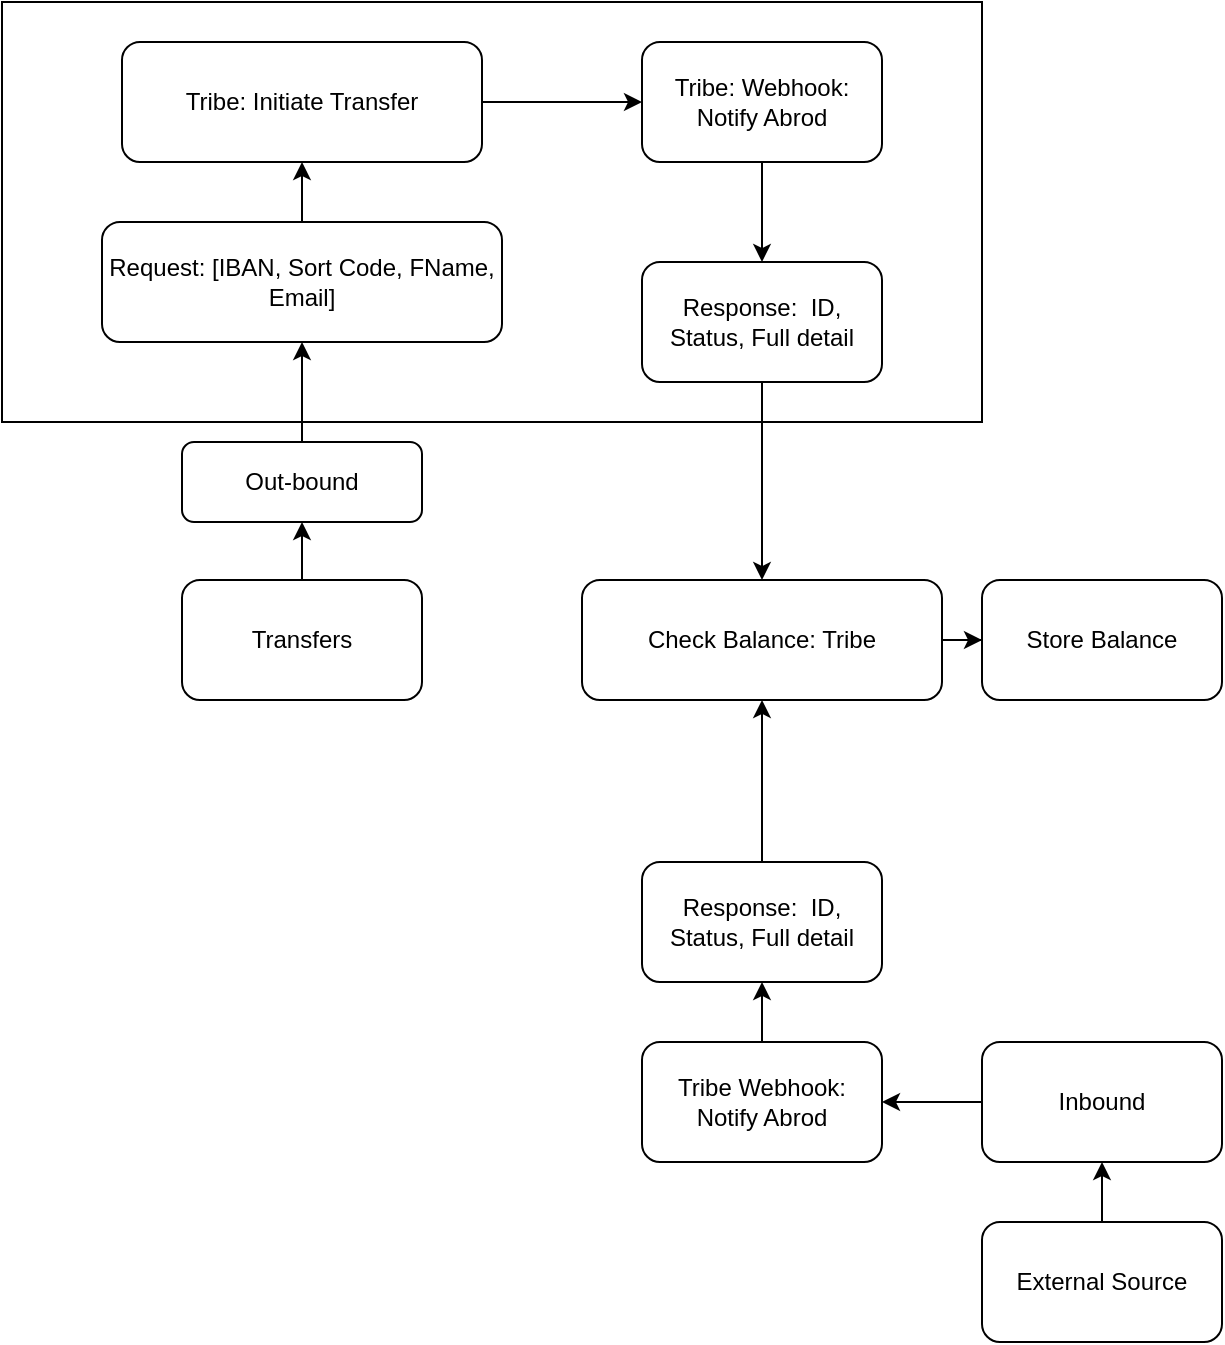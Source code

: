 <mxfile version="21.6.1" type="github">
  <diagram name="Page-1" id="ygdazxsSH9HhO-OBPJuW">
    <mxGraphModel dx="880" dy="399" grid="1" gridSize="10" guides="1" tooltips="1" connect="1" arrows="1" fold="1" page="1" pageScale="1" pageWidth="827" pageHeight="1169" math="0" shadow="0">
      <root>
        <mxCell id="0" />
        <mxCell id="1" parent="0" />
        <mxCell id="JKOrujhScbDTVN5xzGfK-1" value="" style="rounded=0;whiteSpace=wrap;html=1;" vertex="1" parent="1">
          <mxGeometry x="60" y="860" width="490" height="210" as="geometry" />
        </mxCell>
        <mxCell id="JKOrujhScbDTVN5xzGfK-2" value="" style="edgeStyle=orthogonalEdgeStyle;rounded=0;orthogonalLoop=1;jettySize=auto;html=1;" edge="1" parent="1" source="JKOrujhScbDTVN5xzGfK-3" target="JKOrujhScbDTVN5xzGfK-5">
          <mxGeometry relative="1" as="geometry" />
        </mxCell>
        <mxCell id="JKOrujhScbDTVN5xzGfK-3" value="Transfers" style="rounded=1;whiteSpace=wrap;html=1;" vertex="1" parent="1">
          <mxGeometry x="150" y="1149" width="120" height="60" as="geometry" />
        </mxCell>
        <mxCell id="JKOrujhScbDTVN5xzGfK-4" value="" style="edgeStyle=orthogonalEdgeStyle;rounded=0;orthogonalLoop=1;jettySize=auto;html=1;" edge="1" parent="1" source="JKOrujhScbDTVN5xzGfK-5" target="JKOrujhScbDTVN5xzGfK-7">
          <mxGeometry relative="1" as="geometry" />
        </mxCell>
        <mxCell id="JKOrujhScbDTVN5xzGfK-5" value="Out-bound" style="whiteSpace=wrap;html=1;rounded=1;" vertex="1" parent="1">
          <mxGeometry x="150" y="1080" width="120" height="40" as="geometry" />
        </mxCell>
        <mxCell id="JKOrujhScbDTVN5xzGfK-6" value="" style="edgeStyle=orthogonalEdgeStyle;rounded=0;orthogonalLoop=1;jettySize=auto;html=1;" edge="1" parent="1" source="JKOrujhScbDTVN5xzGfK-7" target="JKOrujhScbDTVN5xzGfK-9">
          <mxGeometry relative="1" as="geometry" />
        </mxCell>
        <mxCell id="JKOrujhScbDTVN5xzGfK-7" value="Request: [IBAN, Sort Code, FName, Email]" style="whiteSpace=wrap;html=1;rounded=1;" vertex="1" parent="1">
          <mxGeometry x="110" y="970" width="200" height="60" as="geometry" />
        </mxCell>
        <mxCell id="JKOrujhScbDTVN5xzGfK-8" value="" style="edgeStyle=orthogonalEdgeStyle;rounded=0;orthogonalLoop=1;jettySize=auto;html=1;" edge="1" parent="1" source="JKOrujhScbDTVN5xzGfK-9" target="JKOrujhScbDTVN5xzGfK-11">
          <mxGeometry relative="1" as="geometry" />
        </mxCell>
        <mxCell id="JKOrujhScbDTVN5xzGfK-9" value="Tribe: Initiate Transfer" style="whiteSpace=wrap;html=1;rounded=1;" vertex="1" parent="1">
          <mxGeometry x="120" y="880" width="180" height="60" as="geometry" />
        </mxCell>
        <mxCell id="JKOrujhScbDTVN5xzGfK-10" value="" style="edgeStyle=orthogonalEdgeStyle;rounded=0;orthogonalLoop=1;jettySize=auto;html=1;" edge="1" parent="1" source="JKOrujhScbDTVN5xzGfK-11" target="JKOrujhScbDTVN5xzGfK-13">
          <mxGeometry relative="1" as="geometry" />
        </mxCell>
        <mxCell id="JKOrujhScbDTVN5xzGfK-11" value="Tribe: Webhook:&lt;br&gt;Notify Abrod" style="whiteSpace=wrap;html=1;rounded=1;" vertex="1" parent="1">
          <mxGeometry x="380" y="880" width="120" height="60" as="geometry" />
        </mxCell>
        <mxCell id="JKOrujhScbDTVN5xzGfK-12" value="" style="edgeStyle=orthogonalEdgeStyle;rounded=0;orthogonalLoop=1;jettySize=auto;html=1;" edge="1" parent="1" source="JKOrujhScbDTVN5xzGfK-13" target="JKOrujhScbDTVN5xzGfK-15">
          <mxGeometry relative="1" as="geometry" />
        </mxCell>
        <mxCell id="JKOrujhScbDTVN5xzGfK-13" value="Response:&amp;nbsp; ID, Status, Full detail" style="whiteSpace=wrap;html=1;rounded=1;" vertex="1" parent="1">
          <mxGeometry x="380" y="990" width="120" height="60" as="geometry" />
        </mxCell>
        <mxCell id="JKOrujhScbDTVN5xzGfK-14" value="" style="edgeStyle=orthogonalEdgeStyle;rounded=0;orthogonalLoop=1;jettySize=auto;html=1;" edge="1" parent="1" source="JKOrujhScbDTVN5xzGfK-15" target="JKOrujhScbDTVN5xzGfK-16">
          <mxGeometry relative="1" as="geometry" />
        </mxCell>
        <mxCell id="JKOrujhScbDTVN5xzGfK-15" value="Check Balance: Tribe" style="whiteSpace=wrap;html=1;rounded=1;" vertex="1" parent="1">
          <mxGeometry x="350" y="1149" width="180" height="60" as="geometry" />
        </mxCell>
        <mxCell id="JKOrujhScbDTVN5xzGfK-16" value="Store Balance" style="whiteSpace=wrap;html=1;rounded=1;" vertex="1" parent="1">
          <mxGeometry x="550" y="1149" width="120" height="60" as="geometry" />
        </mxCell>
        <mxCell id="JKOrujhScbDTVN5xzGfK-17" value="" style="edgeStyle=orthogonalEdgeStyle;rounded=0;orthogonalLoop=1;jettySize=auto;html=1;" edge="1" parent="1" source="JKOrujhScbDTVN5xzGfK-18" target="JKOrujhScbDTVN5xzGfK-20">
          <mxGeometry relative="1" as="geometry" />
        </mxCell>
        <mxCell id="JKOrujhScbDTVN5xzGfK-18" value="External Source" style="rounded=1;whiteSpace=wrap;html=1;" vertex="1" parent="1">
          <mxGeometry x="550" y="1470" width="120" height="60" as="geometry" />
        </mxCell>
        <mxCell id="JKOrujhScbDTVN5xzGfK-19" value="" style="edgeStyle=orthogonalEdgeStyle;rounded=0;orthogonalLoop=1;jettySize=auto;html=1;" edge="1" parent="1" source="JKOrujhScbDTVN5xzGfK-20" target="JKOrujhScbDTVN5xzGfK-22">
          <mxGeometry relative="1" as="geometry" />
        </mxCell>
        <mxCell id="JKOrujhScbDTVN5xzGfK-20" value="Inbound" style="whiteSpace=wrap;html=1;rounded=1;" vertex="1" parent="1">
          <mxGeometry x="550" y="1380" width="120" height="60" as="geometry" />
        </mxCell>
        <mxCell id="JKOrujhScbDTVN5xzGfK-21" value="" style="edgeStyle=orthogonalEdgeStyle;rounded=0;orthogonalLoop=1;jettySize=auto;html=1;" edge="1" parent="1" source="JKOrujhScbDTVN5xzGfK-22" target="JKOrujhScbDTVN5xzGfK-24">
          <mxGeometry relative="1" as="geometry" />
        </mxCell>
        <mxCell id="JKOrujhScbDTVN5xzGfK-22" value="Tribe Webhook: Notify Abrod" style="whiteSpace=wrap;html=1;rounded=1;" vertex="1" parent="1">
          <mxGeometry x="380" y="1380" width="120" height="60" as="geometry" />
        </mxCell>
        <mxCell id="JKOrujhScbDTVN5xzGfK-23" value="" style="edgeStyle=orthogonalEdgeStyle;rounded=0;orthogonalLoop=1;jettySize=auto;html=1;" edge="1" parent="1" source="JKOrujhScbDTVN5xzGfK-24" target="JKOrujhScbDTVN5xzGfK-15">
          <mxGeometry relative="1" as="geometry" />
        </mxCell>
        <mxCell id="JKOrujhScbDTVN5xzGfK-24" value="Response:&amp;nbsp; ID, Status, Full detail" style="whiteSpace=wrap;html=1;rounded=1;" vertex="1" parent="1">
          <mxGeometry x="380" y="1290" width="120" height="60" as="geometry" />
        </mxCell>
      </root>
    </mxGraphModel>
  </diagram>
</mxfile>

